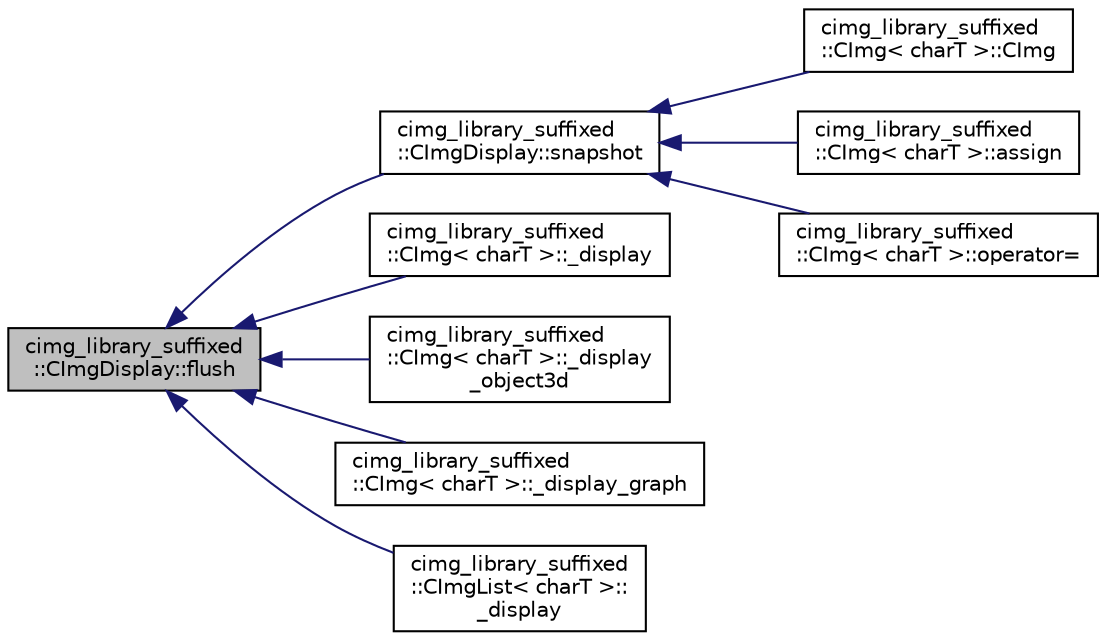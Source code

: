 digraph "cimg_library_suffixed::CImgDisplay::flush"
{
  edge [fontname="Helvetica",fontsize="10",labelfontname="Helvetica",labelfontsize="10"];
  node [fontname="Helvetica",fontsize="10",shape=record];
  rankdir="LR";
  Node259 [label="cimg_library_suffixed\l::CImgDisplay::flush",height=0.2,width=0.4,color="black", fillcolor="grey75", style="filled", fontcolor="black"];
  Node259 -> Node260 [dir="back",color="midnightblue",fontsize="10",style="solid",fontname="Helvetica"];
  Node260 [label="cimg_library_suffixed\l::CImgDisplay::snapshot",height=0.2,width=0.4,color="black", fillcolor="white", style="filled",URL="$structcimg__library__suffixed_1_1_c_img_display.html#a914ee0515249db301dc66275861a6b3e",tooltip="Take a snapshot of the associated window content. "];
  Node260 -> Node261 [dir="back",color="midnightblue",fontsize="10",style="solid",fontname="Helvetica"];
  Node261 [label="cimg_library_suffixed\l::CImg\< charT \>::CImg",height=0.2,width=0.4,color="black", fillcolor="white", style="filled",URL="$structcimg__library__suffixed_1_1_c_img.html#a015159d8cee61c2f2316c3e128470a71",tooltip="Construct image from a display window. "];
  Node260 -> Node262 [dir="back",color="midnightblue",fontsize="10",style="solid",fontname="Helvetica"];
  Node262 [label="cimg_library_suffixed\l::CImg\< charT \>::assign",height=0.2,width=0.4,color="black", fillcolor="white", style="filled",URL="$structcimg__library__suffixed_1_1_c_img.html#a668fe887682e7cbb469409842bb98cd2",tooltip="Construct image from a display window . "];
  Node260 -> Node263 [dir="back",color="midnightblue",fontsize="10",style="solid",fontname="Helvetica"];
  Node263 [label="cimg_library_suffixed\l::CImg\< charT \>::operator=",height=0.2,width=0.4,color="black", fillcolor="white", style="filled",URL="$structcimg__library__suffixed_1_1_c_img.html#a75e18966d8e02a9cee85642038e30a08",tooltip="Copy the content of a display window to the current image instance. "];
  Node259 -> Node264 [dir="back",color="midnightblue",fontsize="10",style="solid",fontname="Helvetica"];
  Node264 [label="cimg_library_suffixed\l::CImg\< charT \>::_display",height=0.2,width=0.4,color="black", fillcolor="white", style="filled",URL="$structcimg__library__suffixed_1_1_c_img.html#adf9d80c60e82b079056c31cb0fe61faf"];
  Node259 -> Node265 [dir="back",color="midnightblue",fontsize="10",style="solid",fontname="Helvetica"];
  Node265 [label="cimg_library_suffixed\l::CImg\< charT \>::_display\l_object3d",height=0.2,width=0.4,color="black", fillcolor="white", style="filled",URL="$structcimg__library__suffixed_1_1_c_img.html#a8b40db5a9818c3f961a90840b271de6c"];
  Node259 -> Node266 [dir="back",color="midnightblue",fontsize="10",style="solid",fontname="Helvetica"];
  Node266 [label="cimg_library_suffixed\l::CImg\< charT \>::_display_graph",height=0.2,width=0.4,color="black", fillcolor="white", style="filled",URL="$structcimg__library__suffixed_1_1_c_img.html#a39224c81542abc157318e64a6df11fdf"];
  Node259 -> Node267 [dir="back",color="midnightblue",fontsize="10",style="solid",fontname="Helvetica"];
  Node267 [label="cimg_library_suffixed\l::CImgList\< charT \>::\l_display",height=0.2,width=0.4,color="black", fillcolor="white", style="filled",URL="$structcimg__library__suffixed_1_1_c_img_list.html#af514efa37d021bd02a95186531139a38"];
}
